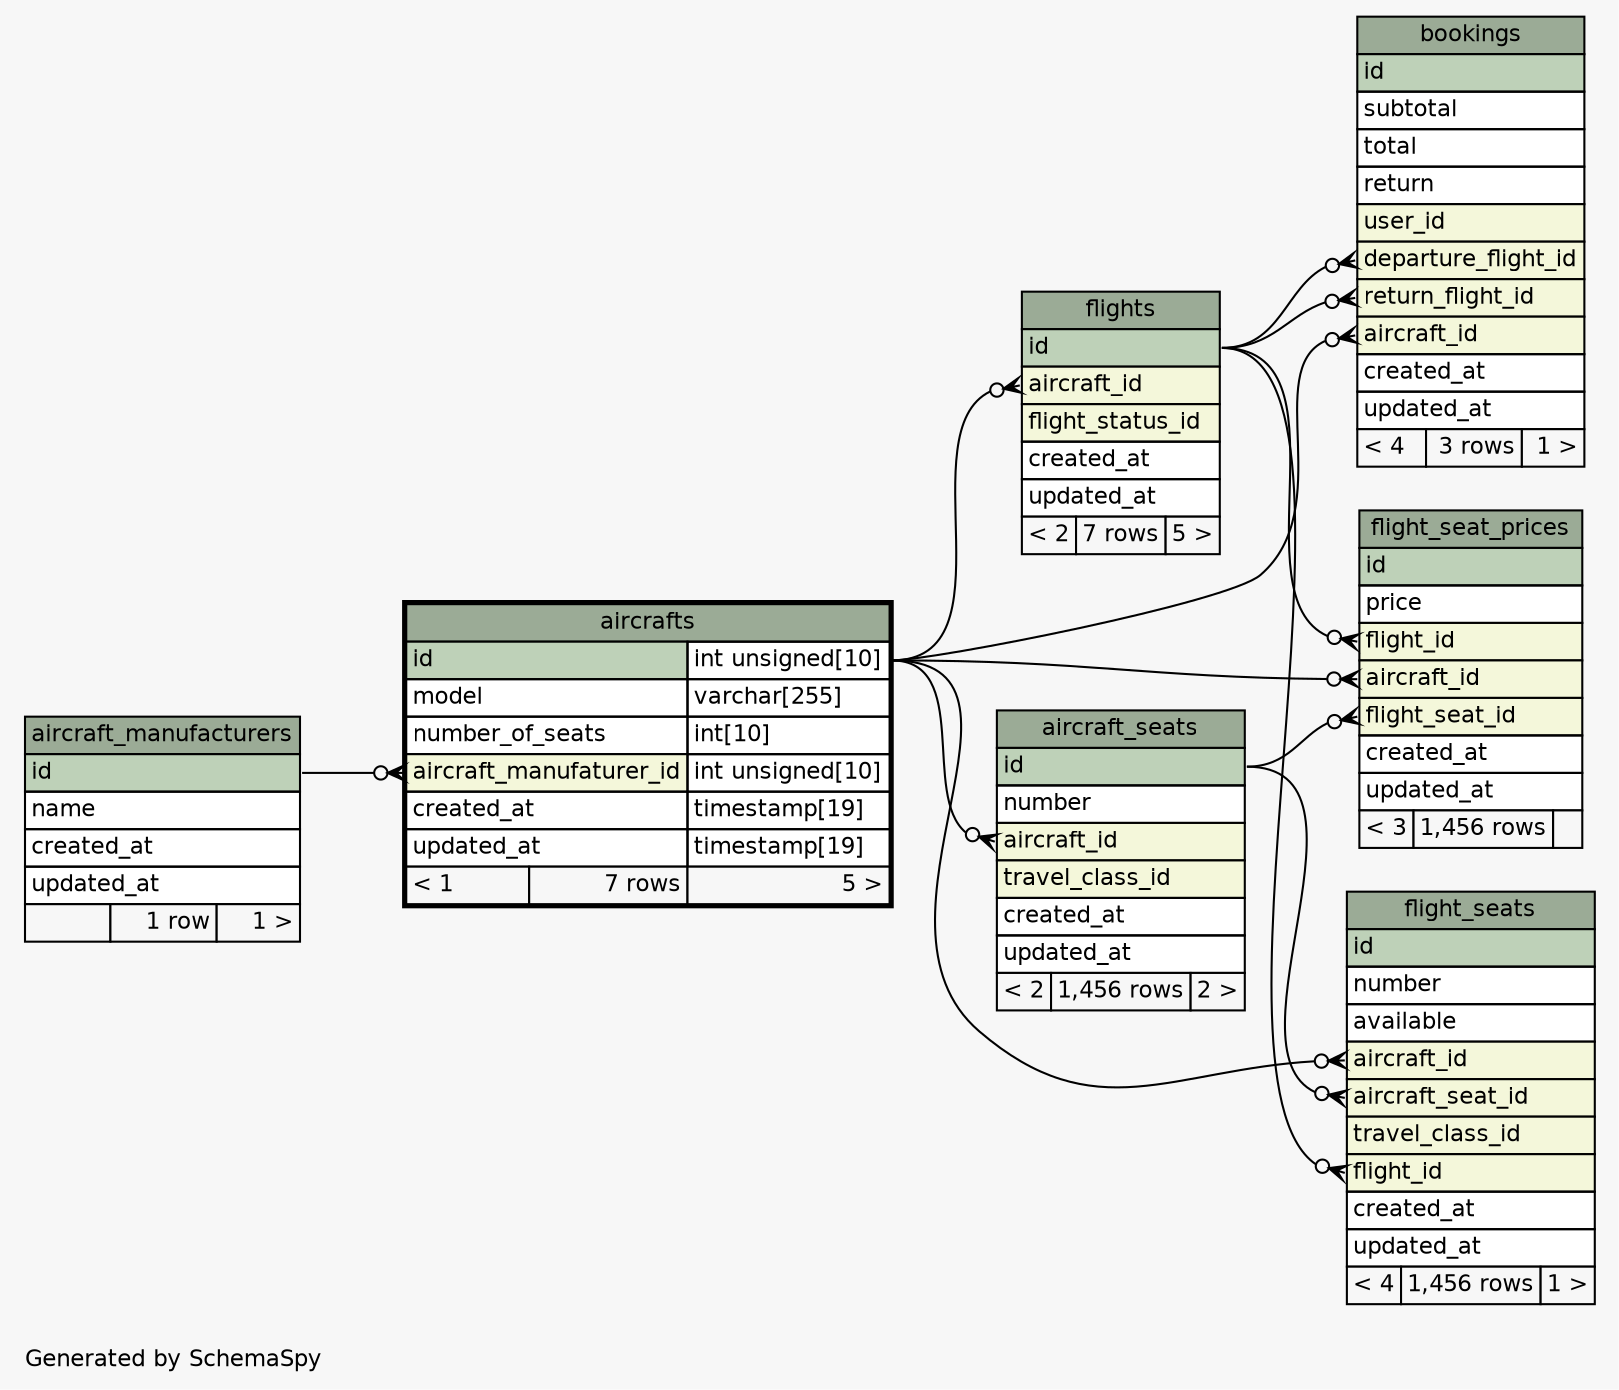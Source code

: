 // dot 2.38.0 on Linux 4.8.0-49-generic
// SchemaSpy rev 590
digraph "oneDegreeRelationshipsDiagram" {
  graph [
    rankdir="RL"
    bgcolor="#f7f7f7"
    label="\nGenerated by SchemaSpy"
    labeljust="l"
    nodesep="0.18"
    ranksep="0.46"
    fontname="Helvetica"
    fontsize="11"
  ];
  node [
    fontname="Helvetica"
    fontsize="11"
    shape="plaintext"
  ];
  edge [
    arrowsize="0.8"
  ];
  "aircraft_seats":"aircraft_id":w -> "aircrafts":"id.type":e [arrowhead=none dir=back arrowtail=crowodot];
  "aircrafts":"aircraft_manufaturer_id":w -> "aircraft_manufacturers":"id":e [arrowhead=none dir=back arrowtail=crowodot];
  "bookings":"aircraft_id":w -> "aircrafts":"id.type":e [arrowhead=none dir=back arrowtail=crowodot];
  "bookings":"departure_flight_id":w -> "flights":"id":e [arrowhead=none dir=back arrowtail=crowodot];
  "bookings":"return_flight_id":w -> "flights":"id":e [arrowhead=none dir=back arrowtail=crowodot];
  "flight_seat_prices":"aircraft_id":w -> "aircrafts":"id.type":e [arrowhead=none dir=back arrowtail=crowodot];
  "flight_seat_prices":"flight_id":w -> "flights":"id":e [arrowhead=none dir=back arrowtail=crowodot];
  "flight_seat_prices":"flight_seat_id":w -> "aircraft_seats":"id":e [arrowhead=none dir=back arrowtail=crowodot];
  "flight_seats":"aircraft_id":w -> "aircrafts":"id.type":e [arrowhead=none dir=back arrowtail=crowodot];
  "flight_seats":"aircraft_seat_id":w -> "aircraft_seats":"id":e [arrowhead=none dir=back arrowtail=crowodot];
  "flight_seats":"flight_id":w -> "flights":"id":e [arrowhead=none dir=back arrowtail=crowodot];
  "flights":"aircraft_id":w -> "aircrafts":"id.type":e [arrowhead=none dir=back arrowtail=crowodot];
  "aircraft_manufacturers" [
    label=<
    <TABLE BORDER="0" CELLBORDER="1" CELLSPACING="0" BGCOLOR="#ffffff">
      <TR><TD COLSPAN="3" BGCOLOR="#9bab96" ALIGN="CENTER">aircraft_manufacturers</TD></TR>
      <TR><TD PORT="id" COLSPAN="3" BGCOLOR="#bed1b8" ALIGN="LEFT">id</TD></TR>
      <TR><TD PORT="name" COLSPAN="3" ALIGN="LEFT">name</TD></TR>
      <TR><TD PORT="created_at" COLSPAN="3" ALIGN="LEFT">created_at</TD></TR>
      <TR><TD PORT="updated_at" COLSPAN="3" ALIGN="LEFT">updated_at</TD></TR>
      <TR><TD ALIGN="LEFT" BGCOLOR="#f7f7f7">  </TD><TD ALIGN="RIGHT" BGCOLOR="#f7f7f7">1 row</TD><TD ALIGN="RIGHT" BGCOLOR="#f7f7f7">1 &gt;</TD></TR>
    </TABLE>>
    URL="aircraft_manufacturers.html"
    tooltip="aircraft_manufacturers"
  ];
  "aircraft_seats" [
    label=<
    <TABLE BORDER="0" CELLBORDER="1" CELLSPACING="0" BGCOLOR="#ffffff">
      <TR><TD COLSPAN="3" BGCOLOR="#9bab96" ALIGN="CENTER">aircraft_seats</TD></TR>
      <TR><TD PORT="id" COLSPAN="3" BGCOLOR="#bed1b8" ALIGN="LEFT">id</TD></TR>
      <TR><TD PORT="number" COLSPAN="3" ALIGN="LEFT">number</TD></TR>
      <TR><TD PORT="aircraft_id" COLSPAN="3" BGCOLOR="#f4f7da" ALIGN="LEFT">aircraft_id</TD></TR>
      <TR><TD PORT="travel_class_id" COLSPAN="3" BGCOLOR="#f4f7da" ALIGN="LEFT">travel_class_id</TD></TR>
      <TR><TD PORT="created_at" COLSPAN="3" ALIGN="LEFT">created_at</TD></TR>
      <TR><TD PORT="updated_at" COLSPAN="3" ALIGN="LEFT">updated_at</TD></TR>
      <TR><TD ALIGN="LEFT" BGCOLOR="#f7f7f7">&lt; 2</TD><TD ALIGN="RIGHT" BGCOLOR="#f7f7f7">1,456 rows</TD><TD ALIGN="RIGHT" BGCOLOR="#f7f7f7">2 &gt;</TD></TR>
    </TABLE>>
    URL="aircraft_seats.html"
    tooltip="aircraft_seats"
  ];
  "aircrafts" [
    label=<
    <TABLE BORDER="2" CELLBORDER="1" CELLSPACING="0" BGCOLOR="#ffffff">
      <TR><TD COLSPAN="3" BGCOLOR="#9bab96" ALIGN="CENTER">aircrafts</TD></TR>
      <TR><TD PORT="id" COLSPAN="2" BGCOLOR="#bed1b8" ALIGN="LEFT">id</TD><TD PORT="id.type" ALIGN="LEFT">int unsigned[10]</TD></TR>
      <TR><TD PORT="model" COLSPAN="2" ALIGN="LEFT">model</TD><TD PORT="model.type" ALIGN="LEFT">varchar[255]</TD></TR>
      <TR><TD PORT="number_of_seats" COLSPAN="2" ALIGN="LEFT">number_of_seats</TD><TD PORT="number_of_seats.type" ALIGN="LEFT">int[10]</TD></TR>
      <TR><TD PORT="aircraft_manufaturer_id" COLSPAN="2" BGCOLOR="#f4f7da" ALIGN="LEFT">aircraft_manufaturer_id</TD><TD PORT="aircraft_manufaturer_id.type" ALIGN="LEFT">int unsigned[10]</TD></TR>
      <TR><TD PORT="created_at" COLSPAN="2" ALIGN="LEFT">created_at</TD><TD PORT="created_at.type" ALIGN="LEFT">timestamp[19]</TD></TR>
      <TR><TD PORT="updated_at" COLSPAN="2" ALIGN="LEFT">updated_at</TD><TD PORT="updated_at.type" ALIGN="LEFT">timestamp[19]</TD></TR>
      <TR><TD ALIGN="LEFT" BGCOLOR="#f7f7f7">&lt; 1</TD><TD ALIGN="RIGHT" BGCOLOR="#f7f7f7">7 rows</TD><TD ALIGN="RIGHT" BGCOLOR="#f7f7f7">5 &gt;</TD></TR>
    </TABLE>>
    URL="aircrafts.html"
    tooltip="aircrafts"
  ];
  "bookings" [
    label=<
    <TABLE BORDER="0" CELLBORDER="1" CELLSPACING="0" BGCOLOR="#ffffff">
      <TR><TD COLSPAN="3" BGCOLOR="#9bab96" ALIGN="CENTER">bookings</TD></TR>
      <TR><TD PORT="id" COLSPAN="3" BGCOLOR="#bed1b8" ALIGN="LEFT">id</TD></TR>
      <TR><TD PORT="subtotal" COLSPAN="3" ALIGN="LEFT">subtotal</TD></TR>
      <TR><TD PORT="total" COLSPAN="3" ALIGN="LEFT">total</TD></TR>
      <TR><TD PORT="return" COLSPAN="3" ALIGN="LEFT">return</TD></TR>
      <TR><TD PORT="user_id" COLSPAN="3" BGCOLOR="#f4f7da" ALIGN="LEFT">user_id</TD></TR>
      <TR><TD PORT="departure_flight_id" COLSPAN="3" BGCOLOR="#f4f7da" ALIGN="LEFT">departure_flight_id</TD></TR>
      <TR><TD PORT="return_flight_id" COLSPAN="3" BGCOLOR="#f4f7da" ALIGN="LEFT">return_flight_id</TD></TR>
      <TR><TD PORT="aircraft_id" COLSPAN="3" BGCOLOR="#f4f7da" ALIGN="LEFT">aircraft_id</TD></TR>
      <TR><TD PORT="created_at" COLSPAN="3" ALIGN="LEFT">created_at</TD></TR>
      <TR><TD PORT="updated_at" COLSPAN="3" ALIGN="LEFT">updated_at</TD></TR>
      <TR><TD ALIGN="LEFT" BGCOLOR="#f7f7f7">&lt; 4</TD><TD ALIGN="RIGHT" BGCOLOR="#f7f7f7">3 rows</TD><TD ALIGN="RIGHT" BGCOLOR="#f7f7f7">1 &gt;</TD></TR>
    </TABLE>>
    URL="bookings.html"
    tooltip="bookings"
  ];
  "flight_seat_prices" [
    label=<
    <TABLE BORDER="0" CELLBORDER="1" CELLSPACING="0" BGCOLOR="#ffffff">
      <TR><TD COLSPAN="3" BGCOLOR="#9bab96" ALIGN="CENTER">flight_seat_prices</TD></TR>
      <TR><TD PORT="id" COLSPAN="3" BGCOLOR="#bed1b8" ALIGN="LEFT">id</TD></TR>
      <TR><TD PORT="price" COLSPAN="3" ALIGN="LEFT">price</TD></TR>
      <TR><TD PORT="flight_id" COLSPAN="3" BGCOLOR="#f4f7da" ALIGN="LEFT">flight_id</TD></TR>
      <TR><TD PORT="aircraft_id" COLSPAN="3" BGCOLOR="#f4f7da" ALIGN="LEFT">aircraft_id</TD></TR>
      <TR><TD PORT="flight_seat_id" COLSPAN="3" BGCOLOR="#f4f7da" ALIGN="LEFT">flight_seat_id</TD></TR>
      <TR><TD PORT="created_at" COLSPAN="3" ALIGN="LEFT">created_at</TD></TR>
      <TR><TD PORT="updated_at" COLSPAN="3" ALIGN="LEFT">updated_at</TD></TR>
      <TR><TD ALIGN="LEFT" BGCOLOR="#f7f7f7">&lt; 3</TD><TD ALIGN="RIGHT" BGCOLOR="#f7f7f7">1,456 rows</TD><TD ALIGN="RIGHT" BGCOLOR="#f7f7f7">  </TD></TR>
    </TABLE>>
    URL="flight_seat_prices.html"
    tooltip="flight_seat_prices"
  ];
  "flight_seats" [
    label=<
    <TABLE BORDER="0" CELLBORDER="1" CELLSPACING="0" BGCOLOR="#ffffff">
      <TR><TD COLSPAN="3" BGCOLOR="#9bab96" ALIGN="CENTER">flight_seats</TD></TR>
      <TR><TD PORT="id" COLSPAN="3" BGCOLOR="#bed1b8" ALIGN="LEFT">id</TD></TR>
      <TR><TD PORT="number" COLSPAN="3" ALIGN="LEFT">number</TD></TR>
      <TR><TD PORT="available" COLSPAN="3" ALIGN="LEFT">available</TD></TR>
      <TR><TD PORT="aircraft_id" COLSPAN="3" BGCOLOR="#f4f7da" ALIGN="LEFT">aircraft_id</TD></TR>
      <TR><TD PORT="aircraft_seat_id" COLSPAN="3" BGCOLOR="#f4f7da" ALIGN="LEFT">aircraft_seat_id</TD></TR>
      <TR><TD PORT="travel_class_id" COLSPAN="3" BGCOLOR="#f4f7da" ALIGN="LEFT">travel_class_id</TD></TR>
      <TR><TD PORT="flight_id" COLSPAN="3" BGCOLOR="#f4f7da" ALIGN="LEFT">flight_id</TD></TR>
      <TR><TD PORT="created_at" COLSPAN="3" ALIGN="LEFT">created_at</TD></TR>
      <TR><TD PORT="updated_at" COLSPAN="3" ALIGN="LEFT">updated_at</TD></TR>
      <TR><TD ALIGN="LEFT" BGCOLOR="#f7f7f7">&lt; 4</TD><TD ALIGN="RIGHT" BGCOLOR="#f7f7f7">1,456 rows</TD><TD ALIGN="RIGHT" BGCOLOR="#f7f7f7">1 &gt;</TD></TR>
    </TABLE>>
    URL="flight_seats.html"
    tooltip="flight_seats"
  ];
  "flights" [
    label=<
    <TABLE BORDER="0" CELLBORDER="1" CELLSPACING="0" BGCOLOR="#ffffff">
      <TR><TD COLSPAN="3" BGCOLOR="#9bab96" ALIGN="CENTER">flights</TD></TR>
      <TR><TD PORT="id" COLSPAN="3" BGCOLOR="#bed1b8" ALIGN="LEFT">id</TD></TR>
      <TR><TD PORT="aircraft_id" COLSPAN="3" BGCOLOR="#f4f7da" ALIGN="LEFT">aircraft_id</TD></TR>
      <TR><TD PORT="flight_status_id" COLSPAN="3" BGCOLOR="#f4f7da" ALIGN="LEFT">flight_status_id</TD></TR>
      <TR><TD PORT="created_at" COLSPAN="3" ALIGN="LEFT">created_at</TD></TR>
      <TR><TD PORT="updated_at" COLSPAN="3" ALIGN="LEFT">updated_at</TD></TR>
      <TR><TD ALIGN="LEFT" BGCOLOR="#f7f7f7">&lt; 2</TD><TD ALIGN="RIGHT" BGCOLOR="#f7f7f7">7 rows</TD><TD ALIGN="RIGHT" BGCOLOR="#f7f7f7">5 &gt;</TD></TR>
    </TABLE>>
    URL="flights.html"
    tooltip="flights"
  ];
}
